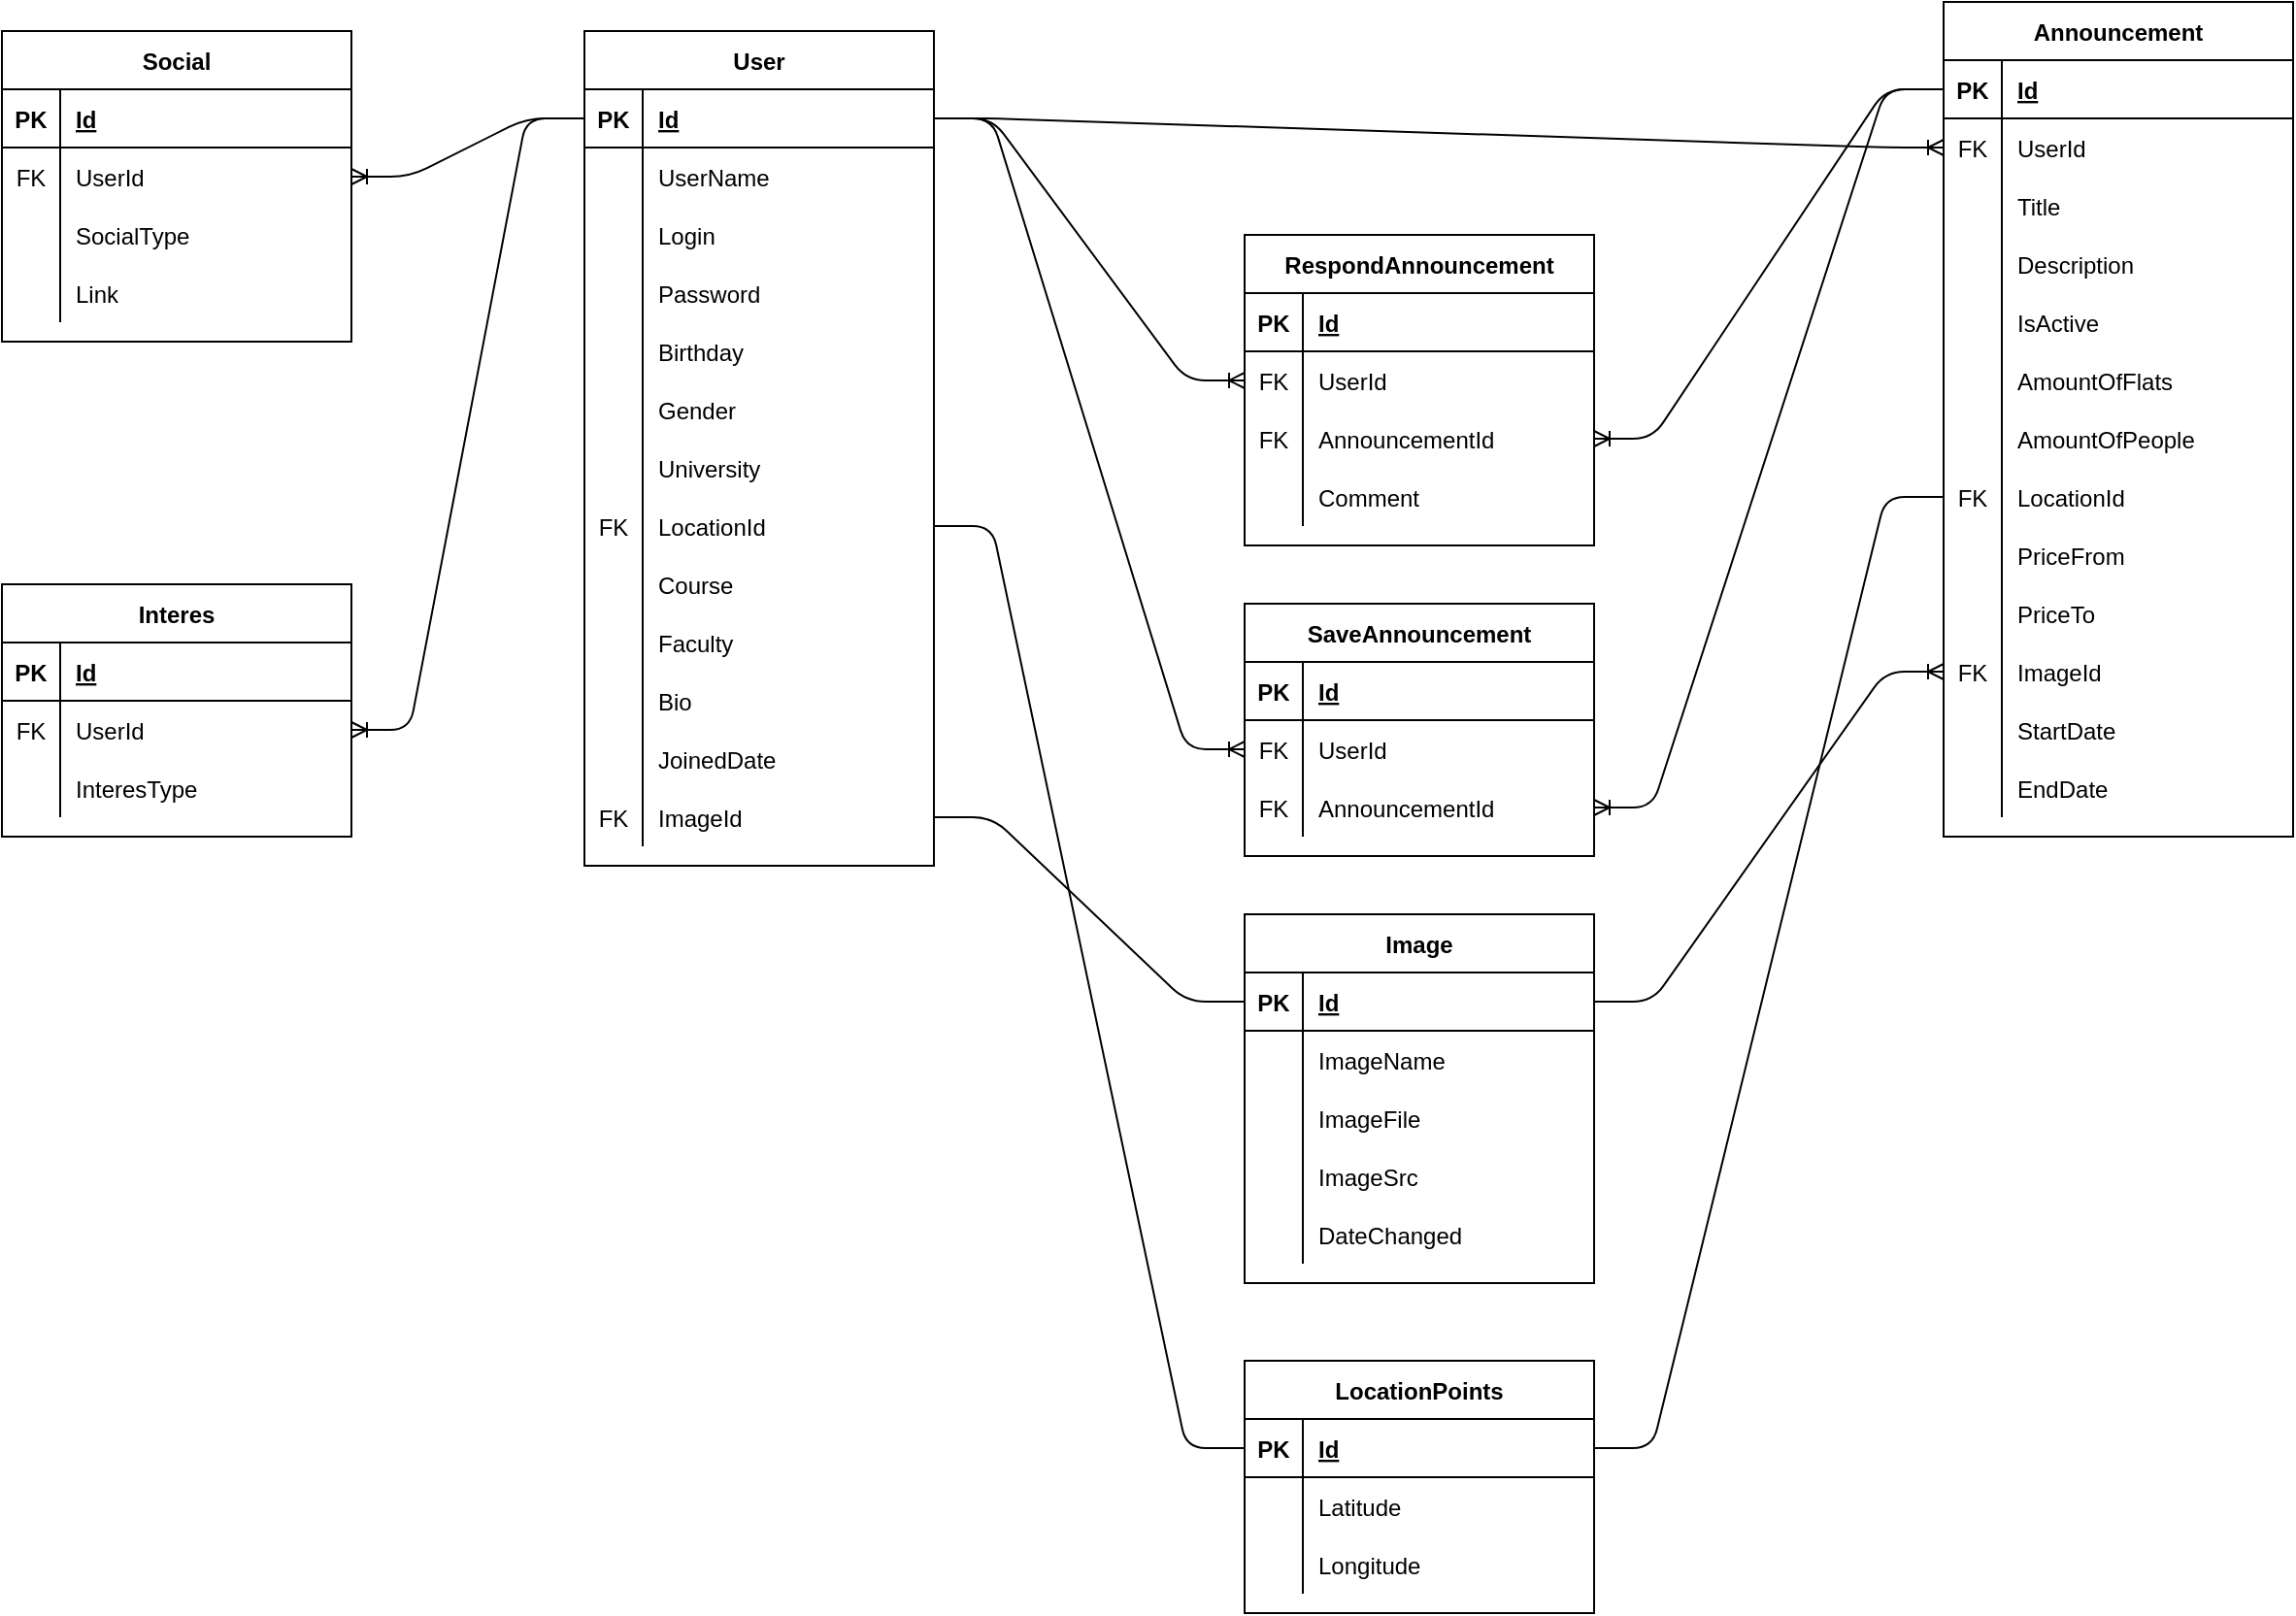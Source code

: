 <mxfile version="15.6.2" type="device"><diagram id="Hc_Lwj8JwxA77bCKL8pS" name="Page-1"><mxGraphModel dx="2249" dy="794" grid="1" gridSize="10" guides="1" tooltips="1" connect="1" arrows="1" fold="1" page="1" pageScale="1" pageWidth="827" pageHeight="1169" math="0" shadow="0"><root><mxCell id="0"/><mxCell id="1" parent="0"/><mxCell id="yztZYw7s5bxK79jmBzsv-1" value="User" style="shape=table;startSize=30;container=1;collapsible=1;childLayout=tableLayout;fixedRows=1;rowLines=0;fontStyle=1;align=center;resizeLast=1;" parent="1" vertex="1"><mxGeometry x="170" y="185" width="180" height="430" as="geometry"/></mxCell><mxCell id="yztZYw7s5bxK79jmBzsv-2" value="" style="shape=partialRectangle;collapsible=0;dropTarget=0;pointerEvents=0;fillColor=none;top=0;left=0;bottom=1;right=0;points=[[0,0.5],[1,0.5]];portConstraint=eastwest;" parent="yztZYw7s5bxK79jmBzsv-1" vertex="1"><mxGeometry y="30" width="180" height="30" as="geometry"/></mxCell><mxCell id="yztZYw7s5bxK79jmBzsv-3" value="PK" style="shape=partialRectangle;connectable=0;fillColor=none;top=0;left=0;bottom=0;right=0;fontStyle=1;overflow=hidden;" parent="yztZYw7s5bxK79jmBzsv-2" vertex="1"><mxGeometry width="30" height="30" as="geometry"><mxRectangle width="30" height="30" as="alternateBounds"/></mxGeometry></mxCell><mxCell id="yztZYw7s5bxK79jmBzsv-4" value="Id" style="shape=partialRectangle;connectable=0;fillColor=none;top=0;left=0;bottom=0;right=0;align=left;spacingLeft=6;fontStyle=5;overflow=hidden;" parent="yztZYw7s5bxK79jmBzsv-2" vertex="1"><mxGeometry x="30" width="150" height="30" as="geometry"><mxRectangle width="150" height="30" as="alternateBounds"/></mxGeometry></mxCell><mxCell id="yztZYw7s5bxK79jmBzsv-5" value="" style="shape=partialRectangle;collapsible=0;dropTarget=0;pointerEvents=0;fillColor=none;top=0;left=0;bottom=0;right=0;points=[[0,0.5],[1,0.5]];portConstraint=eastwest;" parent="yztZYw7s5bxK79jmBzsv-1" vertex="1"><mxGeometry y="60" width="180" height="30" as="geometry"/></mxCell><mxCell id="yztZYw7s5bxK79jmBzsv-6" value="" style="shape=partialRectangle;connectable=0;fillColor=none;top=0;left=0;bottom=0;right=0;editable=1;overflow=hidden;" parent="yztZYw7s5bxK79jmBzsv-5" vertex="1"><mxGeometry width="30" height="30" as="geometry"><mxRectangle width="30" height="30" as="alternateBounds"/></mxGeometry></mxCell><mxCell id="yztZYw7s5bxK79jmBzsv-7" value="UserName" style="shape=partialRectangle;connectable=0;fillColor=none;top=0;left=0;bottom=0;right=0;align=left;spacingLeft=6;overflow=hidden;" parent="yztZYw7s5bxK79jmBzsv-5" vertex="1"><mxGeometry x="30" width="150" height="30" as="geometry"><mxRectangle width="150" height="30" as="alternateBounds"/></mxGeometry></mxCell><mxCell id="yztZYw7s5bxK79jmBzsv-8" value="" style="shape=partialRectangle;collapsible=0;dropTarget=0;pointerEvents=0;fillColor=none;top=0;left=0;bottom=0;right=0;points=[[0,0.5],[1,0.5]];portConstraint=eastwest;" parent="yztZYw7s5bxK79jmBzsv-1" vertex="1"><mxGeometry y="90" width="180" height="30" as="geometry"/></mxCell><mxCell id="yztZYw7s5bxK79jmBzsv-9" value="" style="shape=partialRectangle;connectable=0;fillColor=none;top=0;left=0;bottom=0;right=0;editable=1;overflow=hidden;" parent="yztZYw7s5bxK79jmBzsv-8" vertex="1"><mxGeometry width="30" height="30" as="geometry"><mxRectangle width="30" height="30" as="alternateBounds"/></mxGeometry></mxCell><mxCell id="yztZYw7s5bxK79jmBzsv-10" value="Login" style="shape=partialRectangle;connectable=0;fillColor=none;top=0;left=0;bottom=0;right=0;align=left;spacingLeft=6;overflow=hidden;" parent="yztZYw7s5bxK79jmBzsv-8" vertex="1"><mxGeometry x="30" width="150" height="30" as="geometry"><mxRectangle width="150" height="30" as="alternateBounds"/></mxGeometry></mxCell><mxCell id="yztZYw7s5bxK79jmBzsv-11" value="" style="shape=partialRectangle;collapsible=0;dropTarget=0;pointerEvents=0;fillColor=none;top=0;left=0;bottom=0;right=0;points=[[0,0.5],[1,0.5]];portConstraint=eastwest;" parent="yztZYw7s5bxK79jmBzsv-1" vertex="1"><mxGeometry y="120" width="180" height="30" as="geometry"/></mxCell><mxCell id="yztZYw7s5bxK79jmBzsv-12" value="" style="shape=partialRectangle;connectable=0;fillColor=none;top=0;left=0;bottom=0;right=0;editable=1;overflow=hidden;" parent="yztZYw7s5bxK79jmBzsv-11" vertex="1"><mxGeometry width="30" height="30" as="geometry"><mxRectangle width="30" height="30" as="alternateBounds"/></mxGeometry></mxCell><mxCell id="yztZYw7s5bxK79jmBzsv-13" value="Password" style="shape=partialRectangle;connectable=0;fillColor=none;top=0;left=0;bottom=0;right=0;align=left;spacingLeft=6;overflow=hidden;" parent="yztZYw7s5bxK79jmBzsv-11" vertex="1"><mxGeometry x="30" width="150" height="30" as="geometry"><mxRectangle width="150" height="30" as="alternateBounds"/></mxGeometry></mxCell><mxCell id="yztZYw7s5bxK79jmBzsv-14" value="" style="shape=partialRectangle;collapsible=0;dropTarget=0;pointerEvents=0;fillColor=none;top=0;left=0;bottom=0;right=0;points=[[0,0.5],[1,0.5]];portConstraint=eastwest;" parent="yztZYw7s5bxK79jmBzsv-1" vertex="1"><mxGeometry y="150" width="180" height="30" as="geometry"/></mxCell><mxCell id="yztZYw7s5bxK79jmBzsv-15" value="" style="shape=partialRectangle;connectable=0;fillColor=none;top=0;left=0;bottom=0;right=0;editable=1;overflow=hidden;" parent="yztZYw7s5bxK79jmBzsv-14" vertex="1"><mxGeometry width="30" height="30" as="geometry"><mxRectangle width="30" height="30" as="alternateBounds"/></mxGeometry></mxCell><mxCell id="yztZYw7s5bxK79jmBzsv-16" value="Birthday" style="shape=partialRectangle;connectable=0;fillColor=none;top=0;left=0;bottom=0;right=0;align=left;spacingLeft=6;overflow=hidden;" parent="yztZYw7s5bxK79jmBzsv-14" vertex="1"><mxGeometry x="30" width="150" height="30" as="geometry"><mxRectangle width="150" height="30" as="alternateBounds"/></mxGeometry></mxCell><mxCell id="yztZYw7s5bxK79jmBzsv-17" value="" style="shape=partialRectangle;collapsible=0;dropTarget=0;pointerEvents=0;fillColor=none;top=0;left=0;bottom=0;right=0;points=[[0,0.5],[1,0.5]];portConstraint=eastwest;" parent="yztZYw7s5bxK79jmBzsv-1" vertex="1"><mxGeometry y="180" width="180" height="30" as="geometry"/></mxCell><mxCell id="yztZYw7s5bxK79jmBzsv-18" value="" style="shape=partialRectangle;connectable=0;fillColor=none;top=0;left=0;bottom=0;right=0;editable=1;overflow=hidden;" parent="yztZYw7s5bxK79jmBzsv-17" vertex="1"><mxGeometry width="30" height="30" as="geometry"><mxRectangle width="30" height="30" as="alternateBounds"/></mxGeometry></mxCell><mxCell id="yztZYw7s5bxK79jmBzsv-19" value="Gender" style="shape=partialRectangle;connectable=0;fillColor=none;top=0;left=0;bottom=0;right=0;align=left;spacingLeft=6;overflow=hidden;" parent="yztZYw7s5bxK79jmBzsv-17" vertex="1"><mxGeometry x="30" width="150" height="30" as="geometry"><mxRectangle width="150" height="30" as="alternateBounds"/></mxGeometry></mxCell><mxCell id="yztZYw7s5bxK79jmBzsv-20" value="" style="shape=partialRectangle;collapsible=0;dropTarget=0;pointerEvents=0;fillColor=none;top=0;left=0;bottom=0;right=0;points=[[0,0.5],[1,0.5]];portConstraint=eastwest;" parent="yztZYw7s5bxK79jmBzsv-1" vertex="1"><mxGeometry y="210" width="180" height="30" as="geometry"/></mxCell><mxCell id="yztZYw7s5bxK79jmBzsv-21" value="" style="shape=partialRectangle;connectable=0;fillColor=none;top=0;left=0;bottom=0;right=0;editable=1;overflow=hidden;" parent="yztZYw7s5bxK79jmBzsv-20" vertex="1"><mxGeometry width="30" height="30" as="geometry"><mxRectangle width="30" height="30" as="alternateBounds"/></mxGeometry></mxCell><mxCell id="yztZYw7s5bxK79jmBzsv-22" value="University" style="shape=partialRectangle;connectable=0;fillColor=none;top=0;left=0;bottom=0;right=0;align=left;spacingLeft=6;overflow=hidden;" parent="yztZYw7s5bxK79jmBzsv-20" vertex="1"><mxGeometry x="30" width="150" height="30" as="geometry"><mxRectangle width="150" height="30" as="alternateBounds"/></mxGeometry></mxCell><mxCell id="yztZYw7s5bxK79jmBzsv-23" value="" style="shape=partialRectangle;collapsible=0;dropTarget=0;pointerEvents=0;fillColor=none;top=0;left=0;bottom=0;right=0;points=[[0,0.5],[1,0.5]];portConstraint=eastwest;" parent="yztZYw7s5bxK79jmBzsv-1" vertex="1"><mxGeometry y="240" width="180" height="30" as="geometry"/></mxCell><mxCell id="yztZYw7s5bxK79jmBzsv-24" value="FK" style="shape=partialRectangle;connectable=0;fillColor=none;top=0;left=0;bottom=0;right=0;editable=1;overflow=hidden;" parent="yztZYw7s5bxK79jmBzsv-23" vertex="1"><mxGeometry width="30" height="30" as="geometry"><mxRectangle width="30" height="30" as="alternateBounds"/></mxGeometry></mxCell><mxCell id="yztZYw7s5bxK79jmBzsv-25" value="LocationId" style="shape=partialRectangle;connectable=0;fillColor=none;top=0;left=0;bottom=0;right=0;align=left;spacingLeft=6;overflow=hidden;" parent="yztZYw7s5bxK79jmBzsv-23" vertex="1"><mxGeometry x="30" width="150" height="30" as="geometry"><mxRectangle width="150" height="30" as="alternateBounds"/></mxGeometry></mxCell><mxCell id="yztZYw7s5bxK79jmBzsv-26" value="" style="shape=partialRectangle;collapsible=0;dropTarget=0;pointerEvents=0;fillColor=none;top=0;left=0;bottom=0;right=0;points=[[0,0.5],[1,0.5]];portConstraint=eastwest;" parent="yztZYw7s5bxK79jmBzsv-1" vertex="1"><mxGeometry y="270" width="180" height="30" as="geometry"/></mxCell><mxCell id="yztZYw7s5bxK79jmBzsv-27" value="" style="shape=partialRectangle;connectable=0;fillColor=none;top=0;left=0;bottom=0;right=0;editable=1;overflow=hidden;" parent="yztZYw7s5bxK79jmBzsv-26" vertex="1"><mxGeometry width="30" height="30" as="geometry"><mxRectangle width="30" height="30" as="alternateBounds"/></mxGeometry></mxCell><mxCell id="yztZYw7s5bxK79jmBzsv-28" value="Course" style="shape=partialRectangle;connectable=0;fillColor=none;top=0;left=0;bottom=0;right=0;align=left;spacingLeft=6;overflow=hidden;" parent="yztZYw7s5bxK79jmBzsv-26" vertex="1"><mxGeometry x="30" width="150" height="30" as="geometry"><mxRectangle width="150" height="30" as="alternateBounds"/></mxGeometry></mxCell><mxCell id="yztZYw7s5bxK79jmBzsv-29" value="" style="shape=partialRectangle;collapsible=0;dropTarget=0;pointerEvents=0;fillColor=none;top=0;left=0;bottom=0;right=0;points=[[0,0.5],[1,0.5]];portConstraint=eastwest;" parent="yztZYw7s5bxK79jmBzsv-1" vertex="1"><mxGeometry y="300" width="180" height="30" as="geometry"/></mxCell><mxCell id="yztZYw7s5bxK79jmBzsv-30" value="" style="shape=partialRectangle;connectable=0;fillColor=none;top=0;left=0;bottom=0;right=0;editable=1;overflow=hidden;" parent="yztZYw7s5bxK79jmBzsv-29" vertex="1"><mxGeometry width="30" height="30" as="geometry"><mxRectangle width="30" height="30" as="alternateBounds"/></mxGeometry></mxCell><mxCell id="yztZYw7s5bxK79jmBzsv-31" value="Faculty" style="shape=partialRectangle;connectable=0;fillColor=none;top=0;left=0;bottom=0;right=0;align=left;spacingLeft=6;overflow=hidden;" parent="yztZYw7s5bxK79jmBzsv-29" vertex="1"><mxGeometry x="30" width="150" height="30" as="geometry"><mxRectangle width="150" height="30" as="alternateBounds"/></mxGeometry></mxCell><mxCell id="yztZYw7s5bxK79jmBzsv-32" value="" style="shape=partialRectangle;collapsible=0;dropTarget=0;pointerEvents=0;fillColor=none;top=0;left=0;bottom=0;right=0;points=[[0,0.5],[1,0.5]];portConstraint=eastwest;" parent="yztZYw7s5bxK79jmBzsv-1" vertex="1"><mxGeometry y="330" width="180" height="30" as="geometry"/></mxCell><mxCell id="yztZYw7s5bxK79jmBzsv-33" value="" style="shape=partialRectangle;connectable=0;fillColor=none;top=0;left=0;bottom=0;right=0;editable=1;overflow=hidden;" parent="yztZYw7s5bxK79jmBzsv-32" vertex="1"><mxGeometry width="30" height="30" as="geometry"><mxRectangle width="30" height="30" as="alternateBounds"/></mxGeometry></mxCell><mxCell id="yztZYw7s5bxK79jmBzsv-34" value="Bio" style="shape=partialRectangle;connectable=0;fillColor=none;top=0;left=0;bottom=0;right=0;align=left;spacingLeft=6;overflow=hidden;" parent="yztZYw7s5bxK79jmBzsv-32" vertex="1"><mxGeometry x="30" width="150" height="30" as="geometry"><mxRectangle width="150" height="30" as="alternateBounds"/></mxGeometry></mxCell><mxCell id="yztZYw7s5bxK79jmBzsv-72" value="" style="shape=partialRectangle;collapsible=0;dropTarget=0;pointerEvents=0;fillColor=none;top=0;left=0;bottom=0;right=0;points=[[0,0.5],[1,0.5]];portConstraint=eastwest;" parent="yztZYw7s5bxK79jmBzsv-1" vertex="1"><mxGeometry y="360" width="180" height="30" as="geometry"/></mxCell><mxCell id="yztZYw7s5bxK79jmBzsv-73" value="" style="shape=partialRectangle;connectable=0;fillColor=none;top=0;left=0;bottom=0;right=0;editable=1;overflow=hidden;" parent="yztZYw7s5bxK79jmBzsv-72" vertex="1"><mxGeometry width="30" height="30" as="geometry"><mxRectangle width="30" height="30" as="alternateBounds"/></mxGeometry></mxCell><mxCell id="yztZYw7s5bxK79jmBzsv-74" value="JoinedDate" style="shape=partialRectangle;connectable=0;fillColor=none;top=0;left=0;bottom=0;right=0;align=left;spacingLeft=6;overflow=hidden;" parent="yztZYw7s5bxK79jmBzsv-72" vertex="1"><mxGeometry x="30" width="150" height="30" as="geometry"><mxRectangle width="150" height="30" as="alternateBounds"/></mxGeometry></mxCell><mxCell id="yztZYw7s5bxK79jmBzsv-167" value="" style="shape=partialRectangle;collapsible=0;dropTarget=0;pointerEvents=0;fillColor=none;top=0;left=0;bottom=0;right=0;points=[[0,0.5],[1,0.5]];portConstraint=eastwest;" parent="yztZYw7s5bxK79jmBzsv-1" vertex="1"><mxGeometry y="390" width="180" height="30" as="geometry"/></mxCell><mxCell id="yztZYw7s5bxK79jmBzsv-168" value="FK" style="shape=partialRectangle;connectable=0;fillColor=none;top=0;left=0;bottom=0;right=0;editable=1;overflow=hidden;" parent="yztZYw7s5bxK79jmBzsv-167" vertex="1"><mxGeometry width="30" height="30" as="geometry"><mxRectangle width="30" height="30" as="alternateBounds"/></mxGeometry></mxCell><mxCell id="yztZYw7s5bxK79jmBzsv-169" value="ImageId" style="shape=partialRectangle;connectable=0;fillColor=none;top=0;left=0;bottom=0;right=0;align=left;spacingLeft=6;overflow=hidden;" parent="yztZYw7s5bxK79jmBzsv-167" vertex="1"><mxGeometry x="30" width="150" height="30" as="geometry"><mxRectangle width="150" height="30" as="alternateBounds"/></mxGeometry></mxCell><mxCell id="yztZYw7s5bxK79jmBzsv-38" value="Announcement" style="shape=table;startSize=30;container=1;collapsible=1;childLayout=tableLayout;fixedRows=1;rowLines=0;fontStyle=1;align=center;resizeLast=1;" parent="1" vertex="1"><mxGeometry x="870" y="170" width="180" height="430" as="geometry"/></mxCell><mxCell id="yztZYw7s5bxK79jmBzsv-39" value="" style="shape=partialRectangle;collapsible=0;dropTarget=0;pointerEvents=0;fillColor=none;top=0;left=0;bottom=1;right=0;points=[[0,0.5],[1,0.5]];portConstraint=eastwest;" parent="yztZYw7s5bxK79jmBzsv-38" vertex="1"><mxGeometry y="30" width="180" height="30" as="geometry"/></mxCell><mxCell id="yztZYw7s5bxK79jmBzsv-40" value="PK" style="shape=partialRectangle;connectable=0;fillColor=none;top=0;left=0;bottom=0;right=0;fontStyle=1;overflow=hidden;" parent="yztZYw7s5bxK79jmBzsv-39" vertex="1"><mxGeometry width="30" height="30" as="geometry"><mxRectangle width="30" height="30" as="alternateBounds"/></mxGeometry></mxCell><mxCell id="yztZYw7s5bxK79jmBzsv-41" value="Id" style="shape=partialRectangle;connectable=0;fillColor=none;top=0;left=0;bottom=0;right=0;align=left;spacingLeft=6;fontStyle=5;overflow=hidden;" parent="yztZYw7s5bxK79jmBzsv-39" vertex="1"><mxGeometry x="30" width="150" height="30" as="geometry"><mxRectangle width="150" height="30" as="alternateBounds"/></mxGeometry></mxCell><mxCell id="yztZYw7s5bxK79jmBzsv-75" value="" style="shape=partialRectangle;collapsible=0;dropTarget=0;pointerEvents=0;fillColor=none;top=0;left=0;bottom=0;right=0;points=[[0,0.5],[1,0.5]];portConstraint=eastwest;" parent="yztZYw7s5bxK79jmBzsv-38" vertex="1"><mxGeometry y="60" width="180" height="30" as="geometry"/></mxCell><mxCell id="yztZYw7s5bxK79jmBzsv-76" value="FK" style="shape=partialRectangle;connectable=0;fillColor=none;top=0;left=0;bottom=0;right=0;editable=1;overflow=hidden;" parent="yztZYw7s5bxK79jmBzsv-75" vertex="1"><mxGeometry width="30" height="30" as="geometry"><mxRectangle width="30" height="30" as="alternateBounds"/></mxGeometry></mxCell><mxCell id="yztZYw7s5bxK79jmBzsv-77" value="UserId" style="shape=partialRectangle;connectable=0;fillColor=none;top=0;left=0;bottom=0;right=0;align=left;spacingLeft=6;overflow=hidden;" parent="yztZYw7s5bxK79jmBzsv-75" vertex="1"><mxGeometry x="30" width="150" height="30" as="geometry"><mxRectangle width="150" height="30" as="alternateBounds"/></mxGeometry></mxCell><mxCell id="yztZYw7s5bxK79jmBzsv-42" value="" style="shape=partialRectangle;collapsible=0;dropTarget=0;pointerEvents=0;fillColor=none;top=0;left=0;bottom=0;right=0;points=[[0,0.5],[1,0.5]];portConstraint=eastwest;" parent="yztZYw7s5bxK79jmBzsv-38" vertex="1"><mxGeometry y="90" width="180" height="30" as="geometry"/></mxCell><mxCell id="yztZYw7s5bxK79jmBzsv-43" value="" style="shape=partialRectangle;connectable=0;fillColor=none;top=0;left=0;bottom=0;right=0;editable=1;overflow=hidden;" parent="yztZYw7s5bxK79jmBzsv-42" vertex="1"><mxGeometry width="30" height="30" as="geometry"><mxRectangle width="30" height="30" as="alternateBounds"/></mxGeometry></mxCell><mxCell id="yztZYw7s5bxK79jmBzsv-44" value="Title" style="shape=partialRectangle;connectable=0;fillColor=none;top=0;left=0;bottom=0;right=0;align=left;spacingLeft=6;overflow=hidden;" parent="yztZYw7s5bxK79jmBzsv-42" vertex="1"><mxGeometry x="30" width="150" height="30" as="geometry"><mxRectangle width="150" height="30" as="alternateBounds"/></mxGeometry></mxCell><mxCell id="yztZYw7s5bxK79jmBzsv-45" value="" style="shape=partialRectangle;collapsible=0;dropTarget=0;pointerEvents=0;fillColor=none;top=0;left=0;bottom=0;right=0;points=[[0,0.5],[1,0.5]];portConstraint=eastwest;" parent="yztZYw7s5bxK79jmBzsv-38" vertex="1"><mxGeometry y="120" width="180" height="30" as="geometry"/></mxCell><mxCell id="yztZYw7s5bxK79jmBzsv-46" value="" style="shape=partialRectangle;connectable=0;fillColor=none;top=0;left=0;bottom=0;right=0;editable=1;overflow=hidden;" parent="yztZYw7s5bxK79jmBzsv-45" vertex="1"><mxGeometry width="30" height="30" as="geometry"><mxRectangle width="30" height="30" as="alternateBounds"/></mxGeometry></mxCell><mxCell id="yztZYw7s5bxK79jmBzsv-47" value="Description" style="shape=partialRectangle;connectable=0;fillColor=none;top=0;left=0;bottom=0;right=0;align=left;spacingLeft=6;overflow=hidden;" parent="yztZYw7s5bxK79jmBzsv-45" vertex="1"><mxGeometry x="30" width="150" height="30" as="geometry"><mxRectangle width="150" height="30" as="alternateBounds"/></mxGeometry></mxCell><mxCell id="yztZYw7s5bxK79jmBzsv-48" value="" style="shape=partialRectangle;collapsible=0;dropTarget=0;pointerEvents=0;fillColor=none;top=0;left=0;bottom=0;right=0;points=[[0,0.5],[1,0.5]];portConstraint=eastwest;" parent="yztZYw7s5bxK79jmBzsv-38" vertex="1"><mxGeometry y="150" width="180" height="30" as="geometry"/></mxCell><mxCell id="yztZYw7s5bxK79jmBzsv-49" value="" style="shape=partialRectangle;connectable=0;fillColor=none;top=0;left=0;bottom=0;right=0;editable=1;overflow=hidden;" parent="yztZYw7s5bxK79jmBzsv-48" vertex="1"><mxGeometry width="30" height="30" as="geometry"><mxRectangle width="30" height="30" as="alternateBounds"/></mxGeometry></mxCell><mxCell id="yztZYw7s5bxK79jmBzsv-50" value="IsActive" style="shape=partialRectangle;connectable=0;fillColor=none;top=0;left=0;bottom=0;right=0;align=left;spacingLeft=6;overflow=hidden;" parent="yztZYw7s5bxK79jmBzsv-48" vertex="1"><mxGeometry x="30" width="150" height="30" as="geometry"><mxRectangle width="150" height="30" as="alternateBounds"/></mxGeometry></mxCell><mxCell id="yztZYw7s5bxK79jmBzsv-54" value="" style="shape=partialRectangle;collapsible=0;dropTarget=0;pointerEvents=0;fillColor=none;top=0;left=0;bottom=0;right=0;points=[[0,0.5],[1,0.5]];portConstraint=eastwest;" parent="yztZYw7s5bxK79jmBzsv-38" vertex="1"><mxGeometry y="180" width="180" height="30" as="geometry"/></mxCell><mxCell id="yztZYw7s5bxK79jmBzsv-55" value="" style="shape=partialRectangle;connectable=0;fillColor=none;top=0;left=0;bottom=0;right=0;editable=1;overflow=hidden;" parent="yztZYw7s5bxK79jmBzsv-54" vertex="1"><mxGeometry width="30" height="30" as="geometry"><mxRectangle width="30" height="30" as="alternateBounds"/></mxGeometry></mxCell><mxCell id="yztZYw7s5bxK79jmBzsv-56" value="AmountOfFlats" style="shape=partialRectangle;connectable=0;fillColor=none;top=0;left=0;bottom=0;right=0;align=left;spacingLeft=6;overflow=hidden;" parent="yztZYw7s5bxK79jmBzsv-54" vertex="1"><mxGeometry x="30" width="150" height="30" as="geometry"><mxRectangle width="150" height="30" as="alternateBounds"/></mxGeometry></mxCell><mxCell id="yztZYw7s5bxK79jmBzsv-57" value="" style="shape=partialRectangle;collapsible=0;dropTarget=0;pointerEvents=0;fillColor=none;top=0;left=0;bottom=0;right=0;points=[[0,0.5],[1,0.5]];portConstraint=eastwest;" parent="yztZYw7s5bxK79jmBzsv-38" vertex="1"><mxGeometry y="210" width="180" height="30" as="geometry"/></mxCell><mxCell id="yztZYw7s5bxK79jmBzsv-58" value="" style="shape=partialRectangle;connectable=0;fillColor=none;top=0;left=0;bottom=0;right=0;editable=1;overflow=hidden;" parent="yztZYw7s5bxK79jmBzsv-57" vertex="1"><mxGeometry width="30" height="30" as="geometry"><mxRectangle width="30" height="30" as="alternateBounds"/></mxGeometry></mxCell><mxCell id="yztZYw7s5bxK79jmBzsv-59" value="AmountOfPeople" style="shape=partialRectangle;connectable=0;fillColor=none;top=0;left=0;bottom=0;right=0;align=left;spacingLeft=6;overflow=hidden;" parent="yztZYw7s5bxK79jmBzsv-57" vertex="1"><mxGeometry x="30" width="150" height="30" as="geometry"><mxRectangle width="150" height="30" as="alternateBounds"/></mxGeometry></mxCell><mxCell id="yztZYw7s5bxK79jmBzsv-60" value="" style="shape=partialRectangle;collapsible=0;dropTarget=0;pointerEvents=0;fillColor=none;top=0;left=0;bottom=0;right=0;points=[[0,0.5],[1,0.5]];portConstraint=eastwest;" parent="yztZYw7s5bxK79jmBzsv-38" vertex="1"><mxGeometry y="240" width="180" height="30" as="geometry"/></mxCell><mxCell id="yztZYw7s5bxK79jmBzsv-61" value="FK" style="shape=partialRectangle;connectable=0;fillColor=none;top=0;left=0;bottom=0;right=0;editable=1;overflow=hidden;" parent="yztZYw7s5bxK79jmBzsv-60" vertex="1"><mxGeometry width="30" height="30" as="geometry"><mxRectangle width="30" height="30" as="alternateBounds"/></mxGeometry></mxCell><mxCell id="yztZYw7s5bxK79jmBzsv-62" value="LocationId" style="shape=partialRectangle;connectable=0;fillColor=none;top=0;left=0;bottom=0;right=0;align=left;spacingLeft=6;overflow=hidden;" parent="yztZYw7s5bxK79jmBzsv-60" vertex="1"><mxGeometry x="30" width="150" height="30" as="geometry"><mxRectangle width="150" height="30" as="alternateBounds"/></mxGeometry></mxCell><mxCell id="yztZYw7s5bxK79jmBzsv-63" value="" style="shape=partialRectangle;collapsible=0;dropTarget=0;pointerEvents=0;fillColor=none;top=0;left=0;bottom=0;right=0;points=[[0,0.5],[1,0.5]];portConstraint=eastwest;" parent="yztZYw7s5bxK79jmBzsv-38" vertex="1"><mxGeometry y="270" width="180" height="30" as="geometry"/></mxCell><mxCell id="yztZYw7s5bxK79jmBzsv-64" value="" style="shape=partialRectangle;connectable=0;fillColor=none;top=0;left=0;bottom=0;right=0;editable=1;overflow=hidden;" parent="yztZYw7s5bxK79jmBzsv-63" vertex="1"><mxGeometry width="30" height="30" as="geometry"><mxRectangle width="30" height="30" as="alternateBounds"/></mxGeometry></mxCell><mxCell id="yztZYw7s5bxK79jmBzsv-65" value="PriceFrom" style="shape=partialRectangle;connectable=0;fillColor=none;top=0;left=0;bottom=0;right=0;align=left;spacingLeft=6;overflow=hidden;" parent="yztZYw7s5bxK79jmBzsv-63" vertex="1"><mxGeometry x="30" width="150" height="30" as="geometry"><mxRectangle width="150" height="30" as="alternateBounds"/></mxGeometry></mxCell><mxCell id="yztZYw7s5bxK79jmBzsv-66" value="" style="shape=partialRectangle;collapsible=0;dropTarget=0;pointerEvents=0;fillColor=none;top=0;left=0;bottom=0;right=0;points=[[0,0.5],[1,0.5]];portConstraint=eastwest;" parent="yztZYw7s5bxK79jmBzsv-38" vertex="1"><mxGeometry y="300" width="180" height="30" as="geometry"/></mxCell><mxCell id="yztZYw7s5bxK79jmBzsv-67" value="" style="shape=partialRectangle;connectable=0;fillColor=none;top=0;left=0;bottom=0;right=0;editable=1;overflow=hidden;" parent="yztZYw7s5bxK79jmBzsv-66" vertex="1"><mxGeometry width="30" height="30" as="geometry"><mxRectangle width="30" height="30" as="alternateBounds"/></mxGeometry></mxCell><mxCell id="yztZYw7s5bxK79jmBzsv-68" value="PriceTo" style="shape=partialRectangle;connectable=0;fillColor=none;top=0;left=0;bottom=0;right=0;align=left;spacingLeft=6;overflow=hidden;" parent="yztZYw7s5bxK79jmBzsv-66" vertex="1"><mxGeometry x="30" width="150" height="30" as="geometry"><mxRectangle width="150" height="30" as="alternateBounds"/></mxGeometry></mxCell><mxCell id="yztZYw7s5bxK79jmBzsv-170" value="" style="shape=partialRectangle;collapsible=0;dropTarget=0;pointerEvents=0;fillColor=none;top=0;left=0;bottom=0;right=0;points=[[0,0.5],[1,0.5]];portConstraint=eastwest;" parent="yztZYw7s5bxK79jmBzsv-38" vertex="1"><mxGeometry y="330" width="180" height="30" as="geometry"/></mxCell><mxCell id="yztZYw7s5bxK79jmBzsv-171" value="FK" style="shape=partialRectangle;connectable=0;fillColor=none;top=0;left=0;bottom=0;right=0;editable=1;overflow=hidden;" parent="yztZYw7s5bxK79jmBzsv-170" vertex="1"><mxGeometry width="30" height="30" as="geometry"><mxRectangle width="30" height="30" as="alternateBounds"/></mxGeometry></mxCell><mxCell id="yztZYw7s5bxK79jmBzsv-172" value="ImageId" style="shape=partialRectangle;connectable=0;fillColor=none;top=0;left=0;bottom=0;right=0;align=left;spacingLeft=6;overflow=hidden;" parent="yztZYw7s5bxK79jmBzsv-170" vertex="1"><mxGeometry x="30" width="150" height="30" as="geometry"><mxRectangle width="150" height="30" as="alternateBounds"/></mxGeometry></mxCell><mxCell id="yztZYw7s5bxK79jmBzsv-213" value="" style="shape=partialRectangle;collapsible=0;dropTarget=0;pointerEvents=0;fillColor=none;top=0;left=0;bottom=0;right=0;points=[[0,0.5],[1,0.5]];portConstraint=eastwest;" parent="yztZYw7s5bxK79jmBzsv-38" vertex="1"><mxGeometry y="360" width="180" height="30" as="geometry"/></mxCell><mxCell id="yztZYw7s5bxK79jmBzsv-214" value="" style="shape=partialRectangle;connectable=0;fillColor=none;top=0;left=0;bottom=0;right=0;editable=1;overflow=hidden;" parent="yztZYw7s5bxK79jmBzsv-213" vertex="1"><mxGeometry width="30" height="30" as="geometry"><mxRectangle width="30" height="30" as="alternateBounds"/></mxGeometry></mxCell><mxCell id="yztZYw7s5bxK79jmBzsv-215" value="StartDate" style="shape=partialRectangle;connectable=0;fillColor=none;top=0;left=0;bottom=0;right=0;align=left;spacingLeft=6;overflow=hidden;" parent="yztZYw7s5bxK79jmBzsv-213" vertex="1"><mxGeometry x="30" width="150" height="30" as="geometry"><mxRectangle width="150" height="30" as="alternateBounds"/></mxGeometry></mxCell><mxCell id="yztZYw7s5bxK79jmBzsv-51" value="" style="shape=partialRectangle;collapsible=0;dropTarget=0;pointerEvents=0;fillColor=none;top=0;left=0;bottom=0;right=0;points=[[0,0.5],[1,0.5]];portConstraint=eastwest;" parent="yztZYw7s5bxK79jmBzsv-38" vertex="1"><mxGeometry y="390" width="180" height="30" as="geometry"/></mxCell><mxCell id="yztZYw7s5bxK79jmBzsv-52" value="" style="shape=partialRectangle;connectable=0;fillColor=none;top=0;left=0;bottom=0;right=0;editable=1;overflow=hidden;" parent="yztZYw7s5bxK79jmBzsv-51" vertex="1"><mxGeometry width="30" height="30" as="geometry"><mxRectangle width="30" height="30" as="alternateBounds"/></mxGeometry></mxCell><mxCell id="yztZYw7s5bxK79jmBzsv-53" value="EndDate" style="shape=partialRectangle;connectable=0;fillColor=none;top=0;left=0;bottom=0;right=0;align=left;spacingLeft=6;overflow=hidden;" parent="yztZYw7s5bxK79jmBzsv-51" vertex="1"><mxGeometry x="30" width="150" height="30" as="geometry"><mxRectangle width="150" height="30" as="alternateBounds"/></mxGeometry></mxCell><mxCell id="yztZYw7s5bxK79jmBzsv-78" value="LocationPoints" style="shape=table;startSize=30;container=1;collapsible=1;childLayout=tableLayout;fixedRows=1;rowLines=0;fontStyle=1;align=center;resizeLast=1;" parent="1" vertex="1"><mxGeometry x="510" y="870" width="180" height="130" as="geometry"/></mxCell><mxCell id="yztZYw7s5bxK79jmBzsv-79" value="" style="shape=partialRectangle;collapsible=0;dropTarget=0;pointerEvents=0;fillColor=none;top=0;left=0;bottom=1;right=0;points=[[0,0.5],[1,0.5]];portConstraint=eastwest;" parent="yztZYw7s5bxK79jmBzsv-78" vertex="1"><mxGeometry y="30" width="180" height="30" as="geometry"/></mxCell><mxCell id="yztZYw7s5bxK79jmBzsv-80" value="PK" style="shape=partialRectangle;connectable=0;fillColor=none;top=0;left=0;bottom=0;right=0;fontStyle=1;overflow=hidden;" parent="yztZYw7s5bxK79jmBzsv-79" vertex="1"><mxGeometry width="30" height="30" as="geometry"><mxRectangle width="30" height="30" as="alternateBounds"/></mxGeometry></mxCell><mxCell id="yztZYw7s5bxK79jmBzsv-81" value="Id" style="shape=partialRectangle;connectable=0;fillColor=none;top=0;left=0;bottom=0;right=0;align=left;spacingLeft=6;fontStyle=5;overflow=hidden;" parent="yztZYw7s5bxK79jmBzsv-79" vertex="1"><mxGeometry x="30" width="150" height="30" as="geometry"><mxRectangle width="150" height="30" as="alternateBounds"/></mxGeometry></mxCell><mxCell id="yztZYw7s5bxK79jmBzsv-82" value="" style="shape=partialRectangle;collapsible=0;dropTarget=0;pointerEvents=0;fillColor=none;top=0;left=0;bottom=0;right=0;points=[[0,0.5],[1,0.5]];portConstraint=eastwest;" parent="yztZYw7s5bxK79jmBzsv-78" vertex="1"><mxGeometry y="60" width="180" height="30" as="geometry"/></mxCell><mxCell id="yztZYw7s5bxK79jmBzsv-83" value="" style="shape=partialRectangle;connectable=0;fillColor=none;top=0;left=0;bottom=0;right=0;editable=1;overflow=hidden;" parent="yztZYw7s5bxK79jmBzsv-82" vertex="1"><mxGeometry width="30" height="30" as="geometry"><mxRectangle width="30" height="30" as="alternateBounds"/></mxGeometry></mxCell><mxCell id="yztZYw7s5bxK79jmBzsv-84" value="Latitude " style="shape=partialRectangle;connectable=0;fillColor=none;top=0;left=0;bottom=0;right=0;align=left;spacingLeft=6;overflow=hidden;" parent="yztZYw7s5bxK79jmBzsv-82" vertex="1"><mxGeometry x="30" width="150" height="30" as="geometry"><mxRectangle width="150" height="30" as="alternateBounds"/></mxGeometry></mxCell><mxCell id="yztZYw7s5bxK79jmBzsv-85" value="" style="shape=partialRectangle;collapsible=0;dropTarget=0;pointerEvents=0;fillColor=none;top=0;left=0;bottom=0;right=0;points=[[0,0.5],[1,0.5]];portConstraint=eastwest;" parent="yztZYw7s5bxK79jmBzsv-78" vertex="1"><mxGeometry y="90" width="180" height="30" as="geometry"/></mxCell><mxCell id="yztZYw7s5bxK79jmBzsv-86" value="" style="shape=partialRectangle;connectable=0;fillColor=none;top=0;left=0;bottom=0;right=0;editable=1;overflow=hidden;" parent="yztZYw7s5bxK79jmBzsv-85" vertex="1"><mxGeometry width="30" height="30" as="geometry"><mxRectangle width="30" height="30" as="alternateBounds"/></mxGeometry></mxCell><mxCell id="yztZYw7s5bxK79jmBzsv-87" value="Longitude" style="shape=partialRectangle;connectable=0;fillColor=none;top=0;left=0;bottom=0;right=0;align=left;spacingLeft=6;overflow=hidden;" parent="yztZYw7s5bxK79jmBzsv-85" vertex="1"><mxGeometry x="30" width="150" height="30" as="geometry"><mxRectangle width="150" height="30" as="alternateBounds"/></mxGeometry></mxCell><mxCell id="yztZYw7s5bxK79jmBzsv-125" value="SaveAnnouncement" style="shape=table;startSize=30;container=1;collapsible=1;childLayout=tableLayout;fixedRows=1;rowLines=0;fontStyle=1;align=center;resizeLast=1;" parent="1" vertex="1"><mxGeometry x="510" y="480" width="180" height="130" as="geometry"/></mxCell><mxCell id="yztZYw7s5bxK79jmBzsv-126" value="" style="shape=partialRectangle;collapsible=0;dropTarget=0;pointerEvents=0;fillColor=none;top=0;left=0;bottom=1;right=0;points=[[0,0.5],[1,0.5]];portConstraint=eastwest;" parent="yztZYw7s5bxK79jmBzsv-125" vertex="1"><mxGeometry y="30" width="180" height="30" as="geometry"/></mxCell><mxCell id="yztZYw7s5bxK79jmBzsv-127" value="PK" style="shape=partialRectangle;connectable=0;fillColor=none;top=0;left=0;bottom=0;right=0;fontStyle=1;overflow=hidden;" parent="yztZYw7s5bxK79jmBzsv-126" vertex="1"><mxGeometry width="30" height="30" as="geometry"><mxRectangle width="30" height="30" as="alternateBounds"/></mxGeometry></mxCell><mxCell id="yztZYw7s5bxK79jmBzsv-128" value="Id" style="shape=partialRectangle;connectable=0;fillColor=none;top=0;left=0;bottom=0;right=0;align=left;spacingLeft=6;fontStyle=5;overflow=hidden;" parent="yztZYw7s5bxK79jmBzsv-126" vertex="1"><mxGeometry x="30" width="150" height="30" as="geometry"><mxRectangle width="150" height="30" as="alternateBounds"/></mxGeometry></mxCell><mxCell id="yztZYw7s5bxK79jmBzsv-129" value="" style="shape=partialRectangle;collapsible=0;dropTarget=0;pointerEvents=0;fillColor=none;top=0;left=0;bottom=0;right=0;points=[[0,0.5],[1,0.5]];portConstraint=eastwest;" parent="yztZYw7s5bxK79jmBzsv-125" vertex="1"><mxGeometry y="60" width="180" height="30" as="geometry"/></mxCell><mxCell id="yztZYw7s5bxK79jmBzsv-130" value="FK" style="shape=partialRectangle;connectable=0;fillColor=none;top=0;left=0;bottom=0;right=0;editable=1;overflow=hidden;" parent="yztZYw7s5bxK79jmBzsv-129" vertex="1"><mxGeometry width="30" height="30" as="geometry"><mxRectangle width="30" height="30" as="alternateBounds"/></mxGeometry></mxCell><mxCell id="yztZYw7s5bxK79jmBzsv-131" value="UserId" style="shape=partialRectangle;connectable=0;fillColor=none;top=0;left=0;bottom=0;right=0;align=left;spacingLeft=6;overflow=hidden;" parent="yztZYw7s5bxK79jmBzsv-129" vertex="1"><mxGeometry x="30" width="150" height="30" as="geometry"><mxRectangle width="150" height="30" as="alternateBounds"/></mxGeometry></mxCell><mxCell id="yztZYw7s5bxK79jmBzsv-135" value="" style="shape=partialRectangle;collapsible=0;dropTarget=0;pointerEvents=0;fillColor=none;top=0;left=0;bottom=0;right=0;points=[[0,0.5],[1,0.5]];portConstraint=eastwest;" parent="yztZYw7s5bxK79jmBzsv-125" vertex="1"><mxGeometry y="90" width="180" height="30" as="geometry"/></mxCell><mxCell id="yztZYw7s5bxK79jmBzsv-136" value="FK" style="shape=partialRectangle;connectable=0;fillColor=none;top=0;left=0;bottom=0;right=0;editable=1;overflow=hidden;" parent="yztZYw7s5bxK79jmBzsv-135" vertex="1"><mxGeometry width="30" height="30" as="geometry"><mxRectangle width="30" height="30" as="alternateBounds"/></mxGeometry></mxCell><mxCell id="yztZYw7s5bxK79jmBzsv-137" value="AnnouncementId" style="shape=partialRectangle;connectable=0;fillColor=none;top=0;left=0;bottom=0;right=0;align=left;spacingLeft=6;overflow=hidden;" parent="yztZYw7s5bxK79jmBzsv-135" vertex="1"><mxGeometry x="30" width="150" height="30" as="geometry"><mxRectangle width="150" height="30" as="alternateBounds"/></mxGeometry></mxCell><mxCell id="yztZYw7s5bxK79jmBzsv-138" value="RespondAnnouncement" style="shape=table;startSize=30;container=1;collapsible=1;childLayout=tableLayout;fixedRows=1;rowLines=0;fontStyle=1;align=center;resizeLast=1;" parent="1" vertex="1"><mxGeometry x="510" y="290" width="180" height="160" as="geometry"/></mxCell><mxCell id="yztZYw7s5bxK79jmBzsv-139" value="" style="shape=partialRectangle;collapsible=0;dropTarget=0;pointerEvents=0;fillColor=none;top=0;left=0;bottom=1;right=0;points=[[0,0.5],[1,0.5]];portConstraint=eastwest;" parent="yztZYw7s5bxK79jmBzsv-138" vertex="1"><mxGeometry y="30" width="180" height="30" as="geometry"/></mxCell><mxCell id="yztZYw7s5bxK79jmBzsv-140" value="PK" style="shape=partialRectangle;connectable=0;fillColor=none;top=0;left=0;bottom=0;right=0;fontStyle=1;overflow=hidden;" parent="yztZYw7s5bxK79jmBzsv-139" vertex="1"><mxGeometry width="30" height="30" as="geometry"><mxRectangle width="30" height="30" as="alternateBounds"/></mxGeometry></mxCell><mxCell id="yztZYw7s5bxK79jmBzsv-141" value="Id" style="shape=partialRectangle;connectable=0;fillColor=none;top=0;left=0;bottom=0;right=0;align=left;spacingLeft=6;fontStyle=5;overflow=hidden;" parent="yztZYw7s5bxK79jmBzsv-139" vertex="1"><mxGeometry x="30" width="150" height="30" as="geometry"><mxRectangle width="150" height="30" as="alternateBounds"/></mxGeometry></mxCell><mxCell id="yztZYw7s5bxK79jmBzsv-142" value="" style="shape=partialRectangle;collapsible=0;dropTarget=0;pointerEvents=0;fillColor=none;top=0;left=0;bottom=0;right=0;points=[[0,0.5],[1,0.5]];portConstraint=eastwest;" parent="yztZYw7s5bxK79jmBzsv-138" vertex="1"><mxGeometry y="60" width="180" height="30" as="geometry"/></mxCell><mxCell id="yztZYw7s5bxK79jmBzsv-143" value="FK" style="shape=partialRectangle;connectable=0;fillColor=none;top=0;left=0;bottom=0;right=0;editable=1;overflow=hidden;" parent="yztZYw7s5bxK79jmBzsv-142" vertex="1"><mxGeometry width="30" height="30" as="geometry"><mxRectangle width="30" height="30" as="alternateBounds"/></mxGeometry></mxCell><mxCell id="yztZYw7s5bxK79jmBzsv-144" value="UserId" style="shape=partialRectangle;connectable=0;fillColor=none;top=0;left=0;bottom=0;right=0;align=left;spacingLeft=6;overflow=hidden;" parent="yztZYw7s5bxK79jmBzsv-142" vertex="1"><mxGeometry x="30" width="150" height="30" as="geometry"><mxRectangle width="150" height="30" as="alternateBounds"/></mxGeometry></mxCell><mxCell id="yztZYw7s5bxK79jmBzsv-145" value="" style="shape=partialRectangle;collapsible=0;dropTarget=0;pointerEvents=0;fillColor=none;top=0;left=0;bottom=0;right=0;points=[[0,0.5],[1,0.5]];portConstraint=eastwest;" parent="yztZYw7s5bxK79jmBzsv-138" vertex="1"><mxGeometry y="90" width="180" height="30" as="geometry"/></mxCell><mxCell id="yztZYw7s5bxK79jmBzsv-146" value="FK" style="shape=partialRectangle;connectable=0;fillColor=none;top=0;left=0;bottom=0;right=0;editable=1;overflow=hidden;" parent="yztZYw7s5bxK79jmBzsv-145" vertex="1"><mxGeometry width="30" height="30" as="geometry"><mxRectangle width="30" height="30" as="alternateBounds"/></mxGeometry></mxCell><mxCell id="yztZYw7s5bxK79jmBzsv-147" value="AnnouncementId" style="shape=partialRectangle;connectable=0;fillColor=none;top=0;left=0;bottom=0;right=0;align=left;spacingLeft=6;overflow=hidden;" parent="yztZYw7s5bxK79jmBzsv-145" vertex="1"><mxGeometry x="30" width="150" height="30" as="geometry"><mxRectangle width="150" height="30" as="alternateBounds"/></mxGeometry></mxCell><mxCell id="yztZYw7s5bxK79jmBzsv-148" value="" style="shape=partialRectangle;collapsible=0;dropTarget=0;pointerEvents=0;fillColor=none;top=0;left=0;bottom=0;right=0;points=[[0,0.5],[1,0.5]];portConstraint=eastwest;" parent="yztZYw7s5bxK79jmBzsv-138" vertex="1"><mxGeometry y="120" width="180" height="30" as="geometry"/></mxCell><mxCell id="yztZYw7s5bxK79jmBzsv-149" value="" style="shape=partialRectangle;connectable=0;fillColor=none;top=0;left=0;bottom=0;right=0;editable=1;overflow=hidden;" parent="yztZYw7s5bxK79jmBzsv-148" vertex="1"><mxGeometry width="30" height="30" as="geometry"><mxRectangle width="30" height="30" as="alternateBounds"/></mxGeometry></mxCell><mxCell id="yztZYw7s5bxK79jmBzsv-150" value="Comment" style="shape=partialRectangle;connectable=0;fillColor=none;top=0;left=0;bottom=0;right=0;align=left;spacingLeft=6;overflow=hidden;" parent="yztZYw7s5bxK79jmBzsv-148" vertex="1"><mxGeometry x="30" width="150" height="30" as="geometry"><mxRectangle width="150" height="30" as="alternateBounds"/></mxGeometry></mxCell><mxCell id="yztZYw7s5bxK79jmBzsv-154" value="Social" style="shape=table;startSize=30;container=1;collapsible=1;childLayout=tableLayout;fixedRows=1;rowLines=0;fontStyle=1;align=center;resizeLast=1;" parent="1" vertex="1"><mxGeometry x="-130" y="185" width="180" height="160" as="geometry"/></mxCell><mxCell id="yztZYw7s5bxK79jmBzsv-155" value="" style="shape=partialRectangle;collapsible=0;dropTarget=0;pointerEvents=0;fillColor=none;top=0;left=0;bottom=1;right=0;points=[[0,0.5],[1,0.5]];portConstraint=eastwest;" parent="yztZYw7s5bxK79jmBzsv-154" vertex="1"><mxGeometry y="30" width="180" height="30" as="geometry"/></mxCell><mxCell id="yztZYw7s5bxK79jmBzsv-156" value="PK" style="shape=partialRectangle;connectable=0;fillColor=none;top=0;left=0;bottom=0;right=0;fontStyle=1;overflow=hidden;" parent="yztZYw7s5bxK79jmBzsv-155" vertex="1"><mxGeometry width="30" height="30" as="geometry"><mxRectangle width="30" height="30" as="alternateBounds"/></mxGeometry></mxCell><mxCell id="yztZYw7s5bxK79jmBzsv-157" value="Id" style="shape=partialRectangle;connectable=0;fillColor=none;top=0;left=0;bottom=0;right=0;align=left;spacingLeft=6;fontStyle=5;overflow=hidden;" parent="yztZYw7s5bxK79jmBzsv-155" vertex="1"><mxGeometry x="30" width="150" height="30" as="geometry"><mxRectangle width="150" height="30" as="alternateBounds"/></mxGeometry></mxCell><mxCell id="yztZYw7s5bxK79jmBzsv-158" value="" style="shape=partialRectangle;collapsible=0;dropTarget=0;pointerEvents=0;fillColor=none;top=0;left=0;bottom=0;right=0;points=[[0,0.5],[1,0.5]];portConstraint=eastwest;" parent="yztZYw7s5bxK79jmBzsv-154" vertex="1"><mxGeometry y="60" width="180" height="30" as="geometry"/></mxCell><mxCell id="yztZYw7s5bxK79jmBzsv-159" value="FK" style="shape=partialRectangle;connectable=0;fillColor=none;top=0;left=0;bottom=0;right=0;editable=1;overflow=hidden;" parent="yztZYw7s5bxK79jmBzsv-158" vertex="1"><mxGeometry width="30" height="30" as="geometry"><mxRectangle width="30" height="30" as="alternateBounds"/></mxGeometry></mxCell><mxCell id="yztZYw7s5bxK79jmBzsv-160" value="UserId" style="shape=partialRectangle;connectable=0;fillColor=none;top=0;left=0;bottom=0;right=0;align=left;spacingLeft=6;overflow=hidden;" parent="yztZYw7s5bxK79jmBzsv-158" vertex="1"><mxGeometry x="30" width="150" height="30" as="geometry"><mxRectangle width="150" height="30" as="alternateBounds"/></mxGeometry></mxCell><mxCell id="yztZYw7s5bxK79jmBzsv-161" value="" style="shape=partialRectangle;collapsible=0;dropTarget=0;pointerEvents=0;fillColor=none;top=0;left=0;bottom=0;right=0;points=[[0,0.5],[1,0.5]];portConstraint=eastwest;" parent="yztZYw7s5bxK79jmBzsv-154" vertex="1"><mxGeometry y="90" width="180" height="30" as="geometry"/></mxCell><mxCell id="yztZYw7s5bxK79jmBzsv-162" value="" style="shape=partialRectangle;connectable=0;fillColor=none;top=0;left=0;bottom=0;right=0;editable=1;overflow=hidden;" parent="yztZYw7s5bxK79jmBzsv-161" vertex="1"><mxGeometry width="30" height="30" as="geometry"><mxRectangle width="30" height="30" as="alternateBounds"/></mxGeometry></mxCell><mxCell id="yztZYw7s5bxK79jmBzsv-163" value="SocialType" style="shape=partialRectangle;connectable=0;fillColor=none;top=0;left=0;bottom=0;right=0;align=left;spacingLeft=6;overflow=hidden;" parent="yztZYw7s5bxK79jmBzsv-161" vertex="1"><mxGeometry x="30" width="150" height="30" as="geometry"><mxRectangle width="150" height="30" as="alternateBounds"/></mxGeometry></mxCell><mxCell id="yztZYw7s5bxK79jmBzsv-164" value="" style="shape=partialRectangle;collapsible=0;dropTarget=0;pointerEvents=0;fillColor=none;top=0;left=0;bottom=0;right=0;points=[[0,0.5],[1,0.5]];portConstraint=eastwest;" parent="yztZYw7s5bxK79jmBzsv-154" vertex="1"><mxGeometry y="120" width="180" height="30" as="geometry"/></mxCell><mxCell id="yztZYw7s5bxK79jmBzsv-165" value="" style="shape=partialRectangle;connectable=0;fillColor=none;top=0;left=0;bottom=0;right=0;editable=1;overflow=hidden;" parent="yztZYw7s5bxK79jmBzsv-164" vertex="1"><mxGeometry width="30" height="30" as="geometry"><mxRectangle width="30" height="30" as="alternateBounds"/></mxGeometry></mxCell><mxCell id="yztZYw7s5bxK79jmBzsv-166" value="Link" style="shape=partialRectangle;connectable=0;fillColor=none;top=0;left=0;bottom=0;right=0;align=left;spacingLeft=6;overflow=hidden;" parent="yztZYw7s5bxK79jmBzsv-164" vertex="1"><mxGeometry x="30" width="150" height="30" as="geometry"><mxRectangle width="150" height="30" as="alternateBounds"/></mxGeometry></mxCell><mxCell id="yztZYw7s5bxK79jmBzsv-173" value="Image" style="shape=table;startSize=30;container=1;collapsible=1;childLayout=tableLayout;fixedRows=1;rowLines=0;fontStyle=1;align=center;resizeLast=1;" parent="1" vertex="1"><mxGeometry x="510" y="640" width="180" height="190" as="geometry"/></mxCell><mxCell id="yztZYw7s5bxK79jmBzsv-174" value="" style="shape=partialRectangle;collapsible=0;dropTarget=0;pointerEvents=0;fillColor=none;top=0;left=0;bottom=1;right=0;points=[[0,0.5],[1,0.5]];portConstraint=eastwest;" parent="yztZYw7s5bxK79jmBzsv-173" vertex="1"><mxGeometry y="30" width="180" height="30" as="geometry"/></mxCell><mxCell id="yztZYw7s5bxK79jmBzsv-175" value="PK" style="shape=partialRectangle;connectable=0;fillColor=none;top=0;left=0;bottom=0;right=0;fontStyle=1;overflow=hidden;" parent="yztZYw7s5bxK79jmBzsv-174" vertex="1"><mxGeometry width="30" height="30" as="geometry"><mxRectangle width="30" height="30" as="alternateBounds"/></mxGeometry></mxCell><mxCell id="yztZYw7s5bxK79jmBzsv-176" value="Id" style="shape=partialRectangle;connectable=0;fillColor=none;top=0;left=0;bottom=0;right=0;align=left;spacingLeft=6;fontStyle=5;overflow=hidden;" parent="yztZYw7s5bxK79jmBzsv-174" vertex="1"><mxGeometry x="30" width="150" height="30" as="geometry"><mxRectangle width="150" height="30" as="alternateBounds"/></mxGeometry></mxCell><mxCell id="yztZYw7s5bxK79jmBzsv-177" value="" style="shape=partialRectangle;collapsible=0;dropTarget=0;pointerEvents=0;fillColor=none;top=0;left=0;bottom=0;right=0;points=[[0,0.5],[1,0.5]];portConstraint=eastwest;" parent="yztZYw7s5bxK79jmBzsv-173" vertex="1"><mxGeometry y="60" width="180" height="30" as="geometry"/></mxCell><mxCell id="yztZYw7s5bxK79jmBzsv-178" value="" style="shape=partialRectangle;connectable=0;fillColor=none;top=0;left=0;bottom=0;right=0;editable=1;overflow=hidden;" parent="yztZYw7s5bxK79jmBzsv-177" vertex="1"><mxGeometry width="30" height="30" as="geometry"><mxRectangle width="30" height="30" as="alternateBounds"/></mxGeometry></mxCell><mxCell id="yztZYw7s5bxK79jmBzsv-179" value="ImageName " style="shape=partialRectangle;connectable=0;fillColor=none;top=0;left=0;bottom=0;right=0;align=left;spacingLeft=6;overflow=hidden;" parent="yztZYw7s5bxK79jmBzsv-177" vertex="1"><mxGeometry x="30" width="150" height="30" as="geometry"><mxRectangle width="150" height="30" as="alternateBounds"/></mxGeometry></mxCell><mxCell id="yztZYw7s5bxK79jmBzsv-180" value="" style="shape=partialRectangle;collapsible=0;dropTarget=0;pointerEvents=0;fillColor=none;top=0;left=0;bottom=0;right=0;points=[[0,0.5],[1,0.5]];portConstraint=eastwest;" parent="yztZYw7s5bxK79jmBzsv-173" vertex="1"><mxGeometry y="90" width="180" height="30" as="geometry"/></mxCell><mxCell id="yztZYw7s5bxK79jmBzsv-181" value="" style="shape=partialRectangle;connectable=0;fillColor=none;top=0;left=0;bottom=0;right=0;editable=1;overflow=hidden;" parent="yztZYw7s5bxK79jmBzsv-180" vertex="1"><mxGeometry width="30" height="30" as="geometry"><mxRectangle width="30" height="30" as="alternateBounds"/></mxGeometry></mxCell><mxCell id="yztZYw7s5bxK79jmBzsv-182" value="ImageFile " style="shape=partialRectangle;connectable=0;fillColor=none;top=0;left=0;bottom=0;right=0;align=left;spacingLeft=6;overflow=hidden;" parent="yztZYw7s5bxK79jmBzsv-180" vertex="1"><mxGeometry x="30" width="150" height="30" as="geometry"><mxRectangle width="150" height="30" as="alternateBounds"/></mxGeometry></mxCell><mxCell id="yztZYw7s5bxK79jmBzsv-183" value="" style="shape=partialRectangle;collapsible=0;dropTarget=0;pointerEvents=0;fillColor=none;top=0;left=0;bottom=0;right=0;points=[[0,0.5],[1,0.5]];portConstraint=eastwest;" parent="yztZYw7s5bxK79jmBzsv-173" vertex="1"><mxGeometry y="120" width="180" height="30" as="geometry"/></mxCell><mxCell id="yztZYw7s5bxK79jmBzsv-184" value="" style="shape=partialRectangle;connectable=0;fillColor=none;top=0;left=0;bottom=0;right=0;editable=1;overflow=hidden;" parent="yztZYw7s5bxK79jmBzsv-183" vertex="1"><mxGeometry width="30" height="30" as="geometry"><mxRectangle width="30" height="30" as="alternateBounds"/></mxGeometry></mxCell><mxCell id="yztZYw7s5bxK79jmBzsv-185" value="ImageSrc " style="shape=partialRectangle;connectable=0;fillColor=none;top=0;left=0;bottom=0;right=0;align=left;spacingLeft=6;overflow=hidden;" parent="yztZYw7s5bxK79jmBzsv-183" vertex="1"><mxGeometry x="30" width="150" height="30" as="geometry"><mxRectangle width="150" height="30" as="alternateBounds"/></mxGeometry></mxCell><mxCell id="Obl4iq4s2dx8hE12DVMJ-1" value="" style="shape=partialRectangle;collapsible=0;dropTarget=0;pointerEvents=0;fillColor=none;top=0;left=0;bottom=0;right=0;points=[[0,0.5],[1,0.5]];portConstraint=eastwest;" vertex="1" parent="yztZYw7s5bxK79jmBzsv-173"><mxGeometry y="150" width="180" height="30" as="geometry"/></mxCell><mxCell id="Obl4iq4s2dx8hE12DVMJ-2" value="" style="shape=partialRectangle;connectable=0;fillColor=none;top=0;left=0;bottom=0;right=0;editable=1;overflow=hidden;" vertex="1" parent="Obl4iq4s2dx8hE12DVMJ-1"><mxGeometry width="30" height="30" as="geometry"><mxRectangle width="30" height="30" as="alternateBounds"/></mxGeometry></mxCell><mxCell id="Obl4iq4s2dx8hE12DVMJ-3" value="DateChanged " style="shape=partialRectangle;connectable=0;fillColor=none;top=0;left=0;bottom=0;right=0;align=left;spacingLeft=6;overflow=hidden;" vertex="1" parent="Obl4iq4s2dx8hE12DVMJ-1"><mxGeometry x="30" width="150" height="30" as="geometry"><mxRectangle width="150" height="30" as="alternateBounds"/></mxGeometry></mxCell><mxCell id="yztZYw7s5bxK79jmBzsv-189" value="" style="edgeStyle=entityRelationEdgeStyle;fontSize=12;html=1;endArrow=ERoneToMany;entryX=0;entryY=0.5;entryDx=0;entryDy=0;exitX=1;exitY=0.5;exitDx=0;exitDy=0;" parent="1" source="yztZYw7s5bxK79jmBzsv-2" target="yztZYw7s5bxK79jmBzsv-129" edge="1"><mxGeometry width="100" height="100" relative="1" as="geometry"><mxPoint x="460" y="570" as="sourcePoint"/><mxPoint x="560" y="470" as="targetPoint"/></mxGeometry></mxCell><mxCell id="yztZYw7s5bxK79jmBzsv-190" value="" style="edgeStyle=entityRelationEdgeStyle;fontSize=12;html=1;endArrow=ERoneToMany;entryX=0;entryY=0.5;entryDx=0;entryDy=0;exitX=1;exitY=0.5;exitDx=0;exitDy=0;" parent="1" source="yztZYw7s5bxK79jmBzsv-2" target="yztZYw7s5bxK79jmBzsv-142" edge="1"><mxGeometry width="100" height="100" relative="1" as="geometry"><mxPoint x="460" y="570" as="sourcePoint"/><mxPoint x="560" y="470" as="targetPoint"/></mxGeometry></mxCell><mxCell id="yztZYw7s5bxK79jmBzsv-191" value="" style="edgeStyle=entityRelationEdgeStyle;fontSize=12;html=1;endArrow=ERoneToMany;entryX=1;entryY=0.5;entryDx=0;entryDy=0;exitX=0;exitY=0.5;exitDx=0;exitDy=0;" parent="1" source="yztZYw7s5bxK79jmBzsv-39" target="yztZYw7s5bxK79jmBzsv-145" edge="1"><mxGeometry width="100" height="100" relative="1" as="geometry"><mxPoint x="460" y="570" as="sourcePoint"/><mxPoint x="560" y="470" as="targetPoint"/></mxGeometry></mxCell><mxCell id="yztZYw7s5bxK79jmBzsv-192" value="" style="edgeStyle=entityRelationEdgeStyle;fontSize=12;html=1;endArrow=ERoneToMany;entryX=1;entryY=0.5;entryDx=0;entryDy=0;exitX=0;exitY=0.5;exitDx=0;exitDy=0;" parent="1" source="yztZYw7s5bxK79jmBzsv-39" target="yztZYw7s5bxK79jmBzsv-135" edge="1"><mxGeometry width="100" height="100" relative="1" as="geometry"><mxPoint x="460" y="570" as="sourcePoint"/><mxPoint x="560" y="470" as="targetPoint"/></mxGeometry></mxCell><mxCell id="yztZYw7s5bxK79jmBzsv-194" value="" style="edgeStyle=entityRelationEdgeStyle;fontSize=12;html=1;endArrow=none;exitX=0;exitY=0.5;exitDx=0;exitDy=0;endFill=0;" parent="1" source="yztZYw7s5bxK79jmBzsv-174" target="yztZYw7s5bxK79jmBzsv-167" edge="1"><mxGeometry width="100" height="100" relative="1" as="geometry"><mxPoint x="460" y="570" as="sourcePoint"/><mxPoint x="560" y="470" as="targetPoint"/></mxGeometry></mxCell><mxCell id="yztZYw7s5bxK79jmBzsv-195" value="" style="edgeStyle=entityRelationEdgeStyle;fontSize=12;html=1;endArrow=ERoneToMany;exitX=1;exitY=0.5;exitDx=0;exitDy=0;entryX=0;entryY=0.5;entryDx=0;entryDy=0;" parent="1" source="yztZYw7s5bxK79jmBzsv-174" target="yztZYw7s5bxK79jmBzsv-170" edge="1"><mxGeometry width="100" height="100" relative="1" as="geometry"><mxPoint x="460" y="570" as="sourcePoint"/><mxPoint x="560" y="470" as="targetPoint"/></mxGeometry></mxCell><mxCell id="yztZYw7s5bxK79jmBzsv-196" value="" style="edgeStyle=entityRelationEdgeStyle;fontSize=12;html=1;endArrow=ERoneToMany;exitX=1;exitY=0.5;exitDx=0;exitDy=0;" parent="1" source="yztZYw7s5bxK79jmBzsv-2" target="yztZYw7s5bxK79jmBzsv-75" edge="1"><mxGeometry width="100" height="100" relative="1" as="geometry"><mxPoint x="460" y="570" as="sourcePoint"/><mxPoint x="560" y="470" as="targetPoint"/></mxGeometry></mxCell><mxCell id="yztZYw7s5bxK79jmBzsv-197" value="" style="edgeStyle=entityRelationEdgeStyle;fontSize=12;html=1;endArrow=none;exitX=1;exitY=0.5;exitDx=0;exitDy=0;endFill=0;" parent="1" source="yztZYw7s5bxK79jmBzsv-79" target="yztZYw7s5bxK79jmBzsv-60" edge="1"><mxGeometry width="100" height="100" relative="1" as="geometry"><mxPoint x="460" y="870" as="sourcePoint"/><mxPoint x="560" y="770" as="targetPoint"/></mxGeometry></mxCell><mxCell id="yztZYw7s5bxK79jmBzsv-198" value="" style="edgeStyle=entityRelationEdgeStyle;fontSize=12;html=1;endArrow=none;entryX=1;entryY=0.5;entryDx=0;entryDy=0;exitX=0;exitY=0.5;exitDx=0;exitDy=0;endFill=0;" parent="1" source="yztZYw7s5bxK79jmBzsv-79" target="yztZYw7s5bxK79jmBzsv-23" edge="1"><mxGeometry width="100" height="100" relative="1" as="geometry"><mxPoint x="460" y="870" as="sourcePoint"/><mxPoint x="560" y="770" as="targetPoint"/></mxGeometry></mxCell><mxCell id="yztZYw7s5bxK79jmBzsv-199" value="" style="edgeStyle=entityRelationEdgeStyle;fontSize=12;html=1;endArrow=ERoneToMany;exitX=0;exitY=0.5;exitDx=0;exitDy=0;entryX=1;entryY=0.5;entryDx=0;entryDy=0;" parent="1" source="yztZYw7s5bxK79jmBzsv-2" target="yztZYw7s5bxK79jmBzsv-158" edge="1"><mxGeometry width="100" height="100" relative="1" as="geometry"><mxPoint x="230" y="530" as="sourcePoint"/><mxPoint x="330" y="430" as="targetPoint"/></mxGeometry></mxCell><mxCell id="yztZYw7s5bxK79jmBzsv-201" value="Interes" style="shape=table;startSize=30;container=1;collapsible=1;childLayout=tableLayout;fixedRows=1;rowLines=0;fontStyle=1;align=center;resizeLast=1;" parent="1" vertex="1"><mxGeometry x="-130" y="470" width="180" height="130" as="geometry"/></mxCell><mxCell id="yztZYw7s5bxK79jmBzsv-202" value="" style="shape=partialRectangle;collapsible=0;dropTarget=0;pointerEvents=0;fillColor=none;top=0;left=0;bottom=1;right=0;points=[[0,0.5],[1,0.5]];portConstraint=eastwest;" parent="yztZYw7s5bxK79jmBzsv-201" vertex="1"><mxGeometry y="30" width="180" height="30" as="geometry"/></mxCell><mxCell id="yztZYw7s5bxK79jmBzsv-203" value="PK" style="shape=partialRectangle;connectable=0;fillColor=none;top=0;left=0;bottom=0;right=0;fontStyle=1;overflow=hidden;" parent="yztZYw7s5bxK79jmBzsv-202" vertex="1"><mxGeometry width="30" height="30" as="geometry"><mxRectangle width="30" height="30" as="alternateBounds"/></mxGeometry></mxCell><mxCell id="yztZYw7s5bxK79jmBzsv-204" value="Id" style="shape=partialRectangle;connectable=0;fillColor=none;top=0;left=0;bottom=0;right=0;align=left;spacingLeft=6;fontStyle=5;overflow=hidden;" parent="yztZYw7s5bxK79jmBzsv-202" vertex="1"><mxGeometry x="30" width="150" height="30" as="geometry"><mxRectangle width="150" height="30" as="alternateBounds"/></mxGeometry></mxCell><mxCell id="yztZYw7s5bxK79jmBzsv-205" value="" style="shape=partialRectangle;collapsible=0;dropTarget=0;pointerEvents=0;fillColor=none;top=0;left=0;bottom=0;right=0;points=[[0,0.5],[1,0.5]];portConstraint=eastwest;" parent="yztZYw7s5bxK79jmBzsv-201" vertex="1"><mxGeometry y="60" width="180" height="30" as="geometry"/></mxCell><mxCell id="yztZYw7s5bxK79jmBzsv-206" value="FK" style="shape=partialRectangle;connectable=0;fillColor=none;top=0;left=0;bottom=0;right=0;editable=1;overflow=hidden;" parent="yztZYw7s5bxK79jmBzsv-205" vertex="1"><mxGeometry width="30" height="30" as="geometry"><mxRectangle width="30" height="30" as="alternateBounds"/></mxGeometry></mxCell><mxCell id="yztZYw7s5bxK79jmBzsv-207" value="UserId" style="shape=partialRectangle;connectable=0;fillColor=none;top=0;left=0;bottom=0;right=0;align=left;spacingLeft=6;overflow=hidden;" parent="yztZYw7s5bxK79jmBzsv-205" vertex="1"><mxGeometry x="30" width="150" height="30" as="geometry"><mxRectangle width="150" height="30" as="alternateBounds"/></mxGeometry></mxCell><mxCell id="yztZYw7s5bxK79jmBzsv-208" value="" style="shape=partialRectangle;collapsible=0;dropTarget=0;pointerEvents=0;fillColor=none;top=0;left=0;bottom=0;right=0;points=[[0,0.5],[1,0.5]];portConstraint=eastwest;" parent="yztZYw7s5bxK79jmBzsv-201" vertex="1"><mxGeometry y="90" width="180" height="30" as="geometry"/></mxCell><mxCell id="yztZYw7s5bxK79jmBzsv-209" value="" style="shape=partialRectangle;connectable=0;fillColor=none;top=0;left=0;bottom=0;right=0;editable=1;overflow=hidden;" parent="yztZYw7s5bxK79jmBzsv-208" vertex="1"><mxGeometry width="30" height="30" as="geometry"><mxRectangle width="30" height="30" as="alternateBounds"/></mxGeometry></mxCell><mxCell id="yztZYw7s5bxK79jmBzsv-210" value="InteresType" style="shape=partialRectangle;connectable=0;fillColor=none;top=0;left=0;bottom=0;right=0;align=left;spacingLeft=6;overflow=hidden;" parent="yztZYw7s5bxK79jmBzsv-208" vertex="1"><mxGeometry x="30" width="150" height="30" as="geometry"><mxRectangle width="150" height="30" as="alternateBounds"/></mxGeometry></mxCell><mxCell id="yztZYw7s5bxK79jmBzsv-211" value="" style="edgeStyle=entityRelationEdgeStyle;fontSize=12;html=1;endArrow=ERoneToMany;exitX=0;exitY=0.5;exitDx=0;exitDy=0;entryX=1;entryY=0.5;entryDx=0;entryDy=0;" parent="1" source="yztZYw7s5bxK79jmBzsv-2" target="yztZYw7s5bxK79jmBzsv-205" edge="1"><mxGeometry width="100" height="100" relative="1" as="geometry"><mxPoint x="230" y="530" as="sourcePoint"/><mxPoint x="330" y="430" as="targetPoint"/></mxGeometry></mxCell></root></mxGraphModel></diagram></mxfile>
